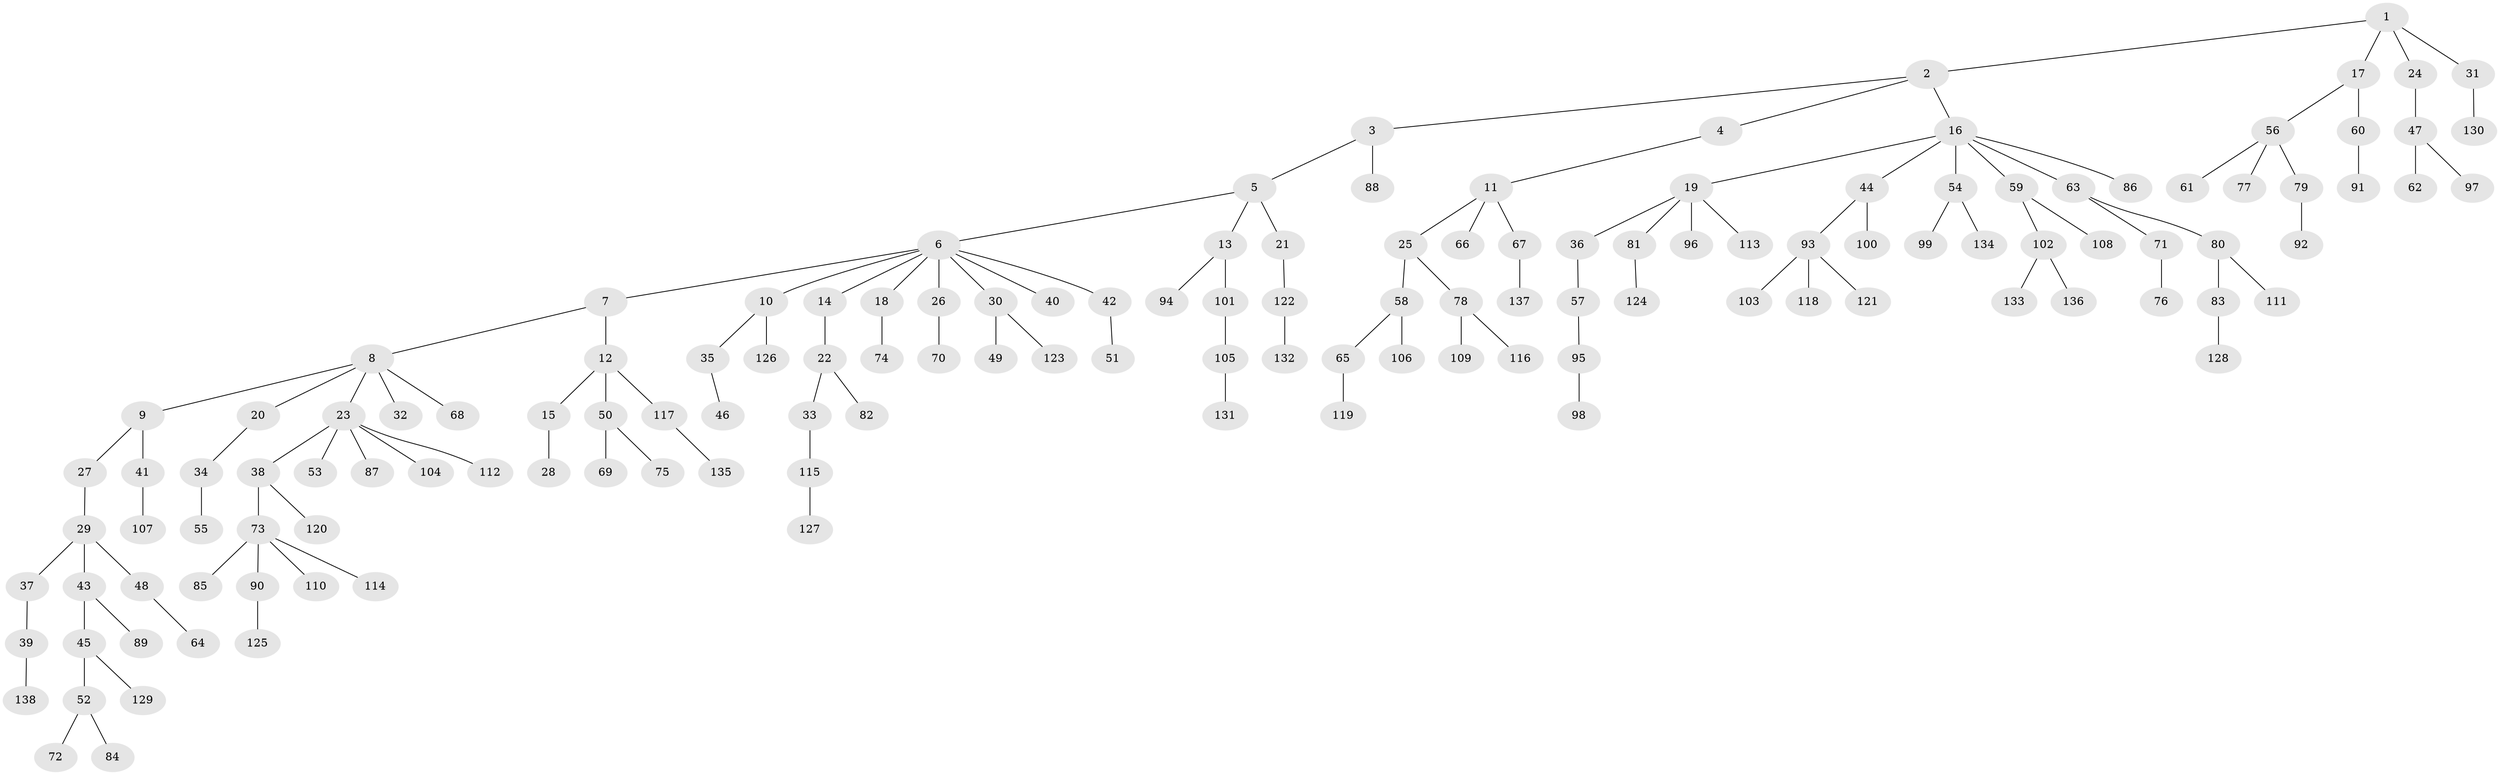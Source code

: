 // Generated by graph-tools (version 1.1) at 2025/36/03/09/25 02:36:42]
// undirected, 138 vertices, 137 edges
graph export_dot {
graph [start="1"]
  node [color=gray90,style=filled];
  1;
  2;
  3;
  4;
  5;
  6;
  7;
  8;
  9;
  10;
  11;
  12;
  13;
  14;
  15;
  16;
  17;
  18;
  19;
  20;
  21;
  22;
  23;
  24;
  25;
  26;
  27;
  28;
  29;
  30;
  31;
  32;
  33;
  34;
  35;
  36;
  37;
  38;
  39;
  40;
  41;
  42;
  43;
  44;
  45;
  46;
  47;
  48;
  49;
  50;
  51;
  52;
  53;
  54;
  55;
  56;
  57;
  58;
  59;
  60;
  61;
  62;
  63;
  64;
  65;
  66;
  67;
  68;
  69;
  70;
  71;
  72;
  73;
  74;
  75;
  76;
  77;
  78;
  79;
  80;
  81;
  82;
  83;
  84;
  85;
  86;
  87;
  88;
  89;
  90;
  91;
  92;
  93;
  94;
  95;
  96;
  97;
  98;
  99;
  100;
  101;
  102;
  103;
  104;
  105;
  106;
  107;
  108;
  109;
  110;
  111;
  112;
  113;
  114;
  115;
  116;
  117;
  118;
  119;
  120;
  121;
  122;
  123;
  124;
  125;
  126;
  127;
  128;
  129;
  130;
  131;
  132;
  133;
  134;
  135;
  136;
  137;
  138;
  1 -- 2;
  1 -- 17;
  1 -- 24;
  1 -- 31;
  2 -- 3;
  2 -- 4;
  2 -- 16;
  3 -- 5;
  3 -- 88;
  4 -- 11;
  5 -- 6;
  5 -- 13;
  5 -- 21;
  6 -- 7;
  6 -- 10;
  6 -- 14;
  6 -- 18;
  6 -- 26;
  6 -- 30;
  6 -- 40;
  6 -- 42;
  7 -- 8;
  7 -- 12;
  8 -- 9;
  8 -- 20;
  8 -- 23;
  8 -- 32;
  8 -- 68;
  9 -- 27;
  9 -- 41;
  10 -- 35;
  10 -- 126;
  11 -- 25;
  11 -- 66;
  11 -- 67;
  12 -- 15;
  12 -- 50;
  12 -- 117;
  13 -- 94;
  13 -- 101;
  14 -- 22;
  15 -- 28;
  16 -- 19;
  16 -- 44;
  16 -- 54;
  16 -- 59;
  16 -- 63;
  16 -- 86;
  17 -- 56;
  17 -- 60;
  18 -- 74;
  19 -- 36;
  19 -- 81;
  19 -- 96;
  19 -- 113;
  20 -- 34;
  21 -- 122;
  22 -- 33;
  22 -- 82;
  23 -- 38;
  23 -- 53;
  23 -- 87;
  23 -- 104;
  23 -- 112;
  24 -- 47;
  25 -- 58;
  25 -- 78;
  26 -- 70;
  27 -- 29;
  29 -- 37;
  29 -- 43;
  29 -- 48;
  30 -- 49;
  30 -- 123;
  31 -- 130;
  33 -- 115;
  34 -- 55;
  35 -- 46;
  36 -- 57;
  37 -- 39;
  38 -- 73;
  38 -- 120;
  39 -- 138;
  41 -- 107;
  42 -- 51;
  43 -- 45;
  43 -- 89;
  44 -- 93;
  44 -- 100;
  45 -- 52;
  45 -- 129;
  47 -- 62;
  47 -- 97;
  48 -- 64;
  50 -- 69;
  50 -- 75;
  52 -- 72;
  52 -- 84;
  54 -- 99;
  54 -- 134;
  56 -- 61;
  56 -- 77;
  56 -- 79;
  57 -- 95;
  58 -- 65;
  58 -- 106;
  59 -- 102;
  59 -- 108;
  60 -- 91;
  63 -- 71;
  63 -- 80;
  65 -- 119;
  67 -- 137;
  71 -- 76;
  73 -- 85;
  73 -- 90;
  73 -- 110;
  73 -- 114;
  78 -- 109;
  78 -- 116;
  79 -- 92;
  80 -- 83;
  80 -- 111;
  81 -- 124;
  83 -- 128;
  90 -- 125;
  93 -- 103;
  93 -- 118;
  93 -- 121;
  95 -- 98;
  101 -- 105;
  102 -- 133;
  102 -- 136;
  105 -- 131;
  115 -- 127;
  117 -- 135;
  122 -- 132;
}

